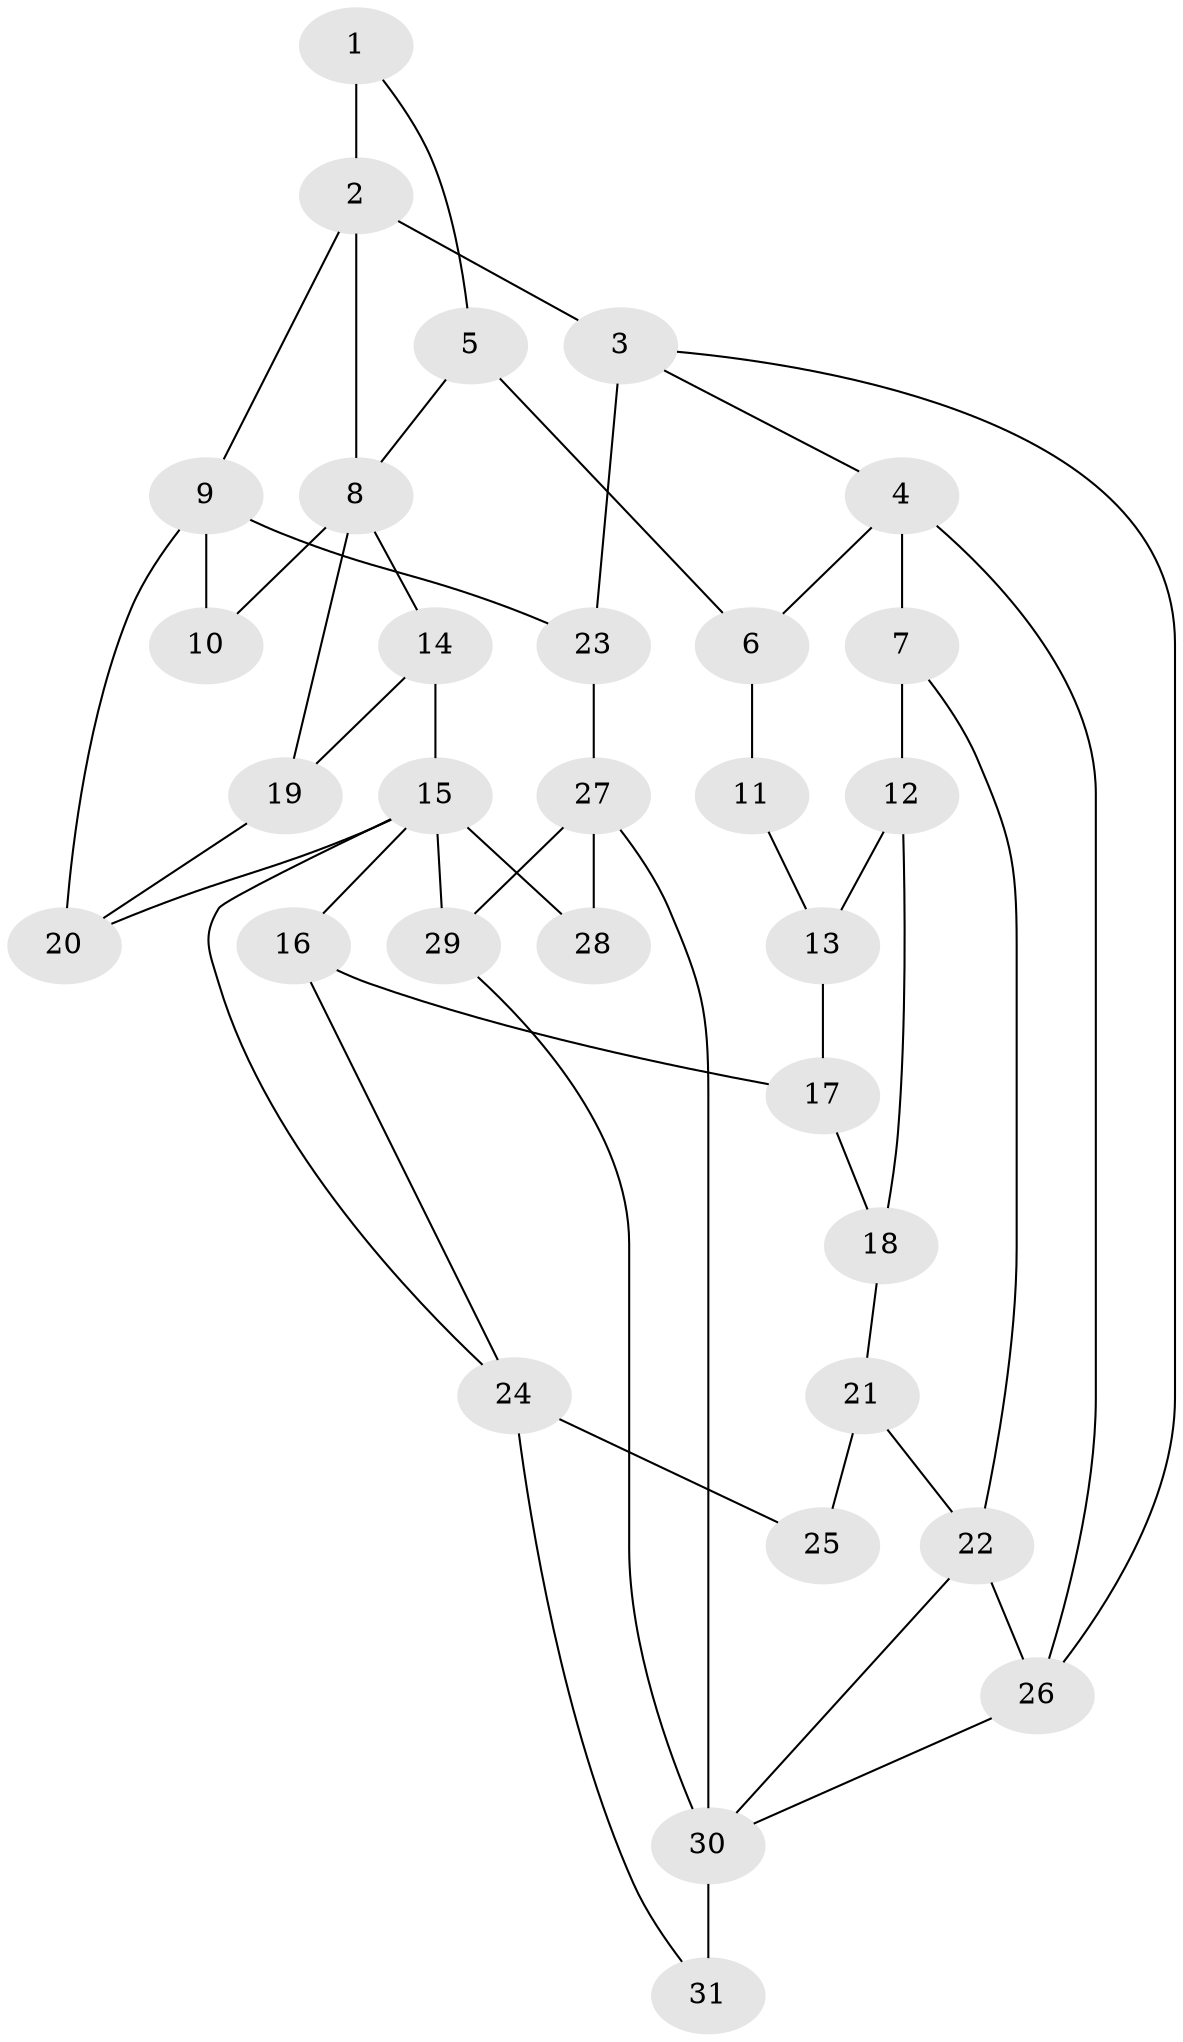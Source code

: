 // original degree distribution, {3: 0.06451612903225806, 5: 0.4838709677419355, 6: 0.24193548387096775, 4: 0.20967741935483872}
// Generated by graph-tools (version 1.1) at 2025/38/03/09/25 02:38:23]
// undirected, 31 vertices, 51 edges
graph export_dot {
graph [start="1"]
  node [color=gray90,style=filled];
  1;
  2;
  3;
  4;
  5;
  6;
  7;
  8;
  9;
  10;
  11;
  12;
  13;
  14;
  15;
  16;
  17;
  18;
  19;
  20;
  21;
  22;
  23;
  24;
  25;
  26;
  27;
  28;
  29;
  30;
  31;
  1 -- 2 [weight=2.0];
  1 -- 5 [weight=1.0];
  2 -- 3 [weight=2.0];
  2 -- 8 [weight=1.0];
  2 -- 9 [weight=1.0];
  3 -- 4 [weight=1.0];
  3 -- 23 [weight=1.0];
  3 -- 26 [weight=1.0];
  4 -- 6 [weight=1.0];
  4 -- 7 [weight=2.0];
  4 -- 26 [weight=1.0];
  5 -- 6 [weight=1.0];
  5 -- 8 [weight=1.0];
  6 -- 11 [weight=1.0];
  7 -- 12 [weight=1.0];
  7 -- 22 [weight=1.0];
  8 -- 10 [weight=2.0];
  8 -- 14 [weight=1.0];
  8 -- 19 [weight=1.0];
  9 -- 10 [weight=1.0];
  9 -- 20 [weight=1.0];
  9 -- 23 [weight=1.0];
  11 -- 13 [weight=1.0];
  12 -- 13 [weight=1.0];
  12 -- 18 [weight=2.0];
  13 -- 17 [weight=1.0];
  14 -- 15 [weight=1.0];
  14 -- 19 [weight=1.0];
  15 -- 16 [weight=1.0];
  15 -- 20 [weight=1.0];
  15 -- 24 [weight=1.0];
  15 -- 28 [weight=1.0];
  15 -- 29 [weight=1.0];
  16 -- 17 [weight=1.0];
  16 -- 24 [weight=1.0];
  17 -- 18 [weight=1.0];
  18 -- 21 [weight=1.0];
  19 -- 20 [weight=1.0];
  21 -- 22 [weight=1.0];
  21 -- 25 [weight=2.0];
  22 -- 26 [weight=1.0];
  22 -- 30 [weight=1.0];
  23 -- 27 [weight=1.0];
  24 -- 25 [weight=2.0];
  24 -- 31 [weight=1.0];
  26 -- 30 [weight=1.0];
  27 -- 28 [weight=2.0];
  27 -- 29 [weight=1.0];
  27 -- 30 [weight=1.0];
  29 -- 30 [weight=1.0];
  30 -- 31 [weight=2.0];
}
